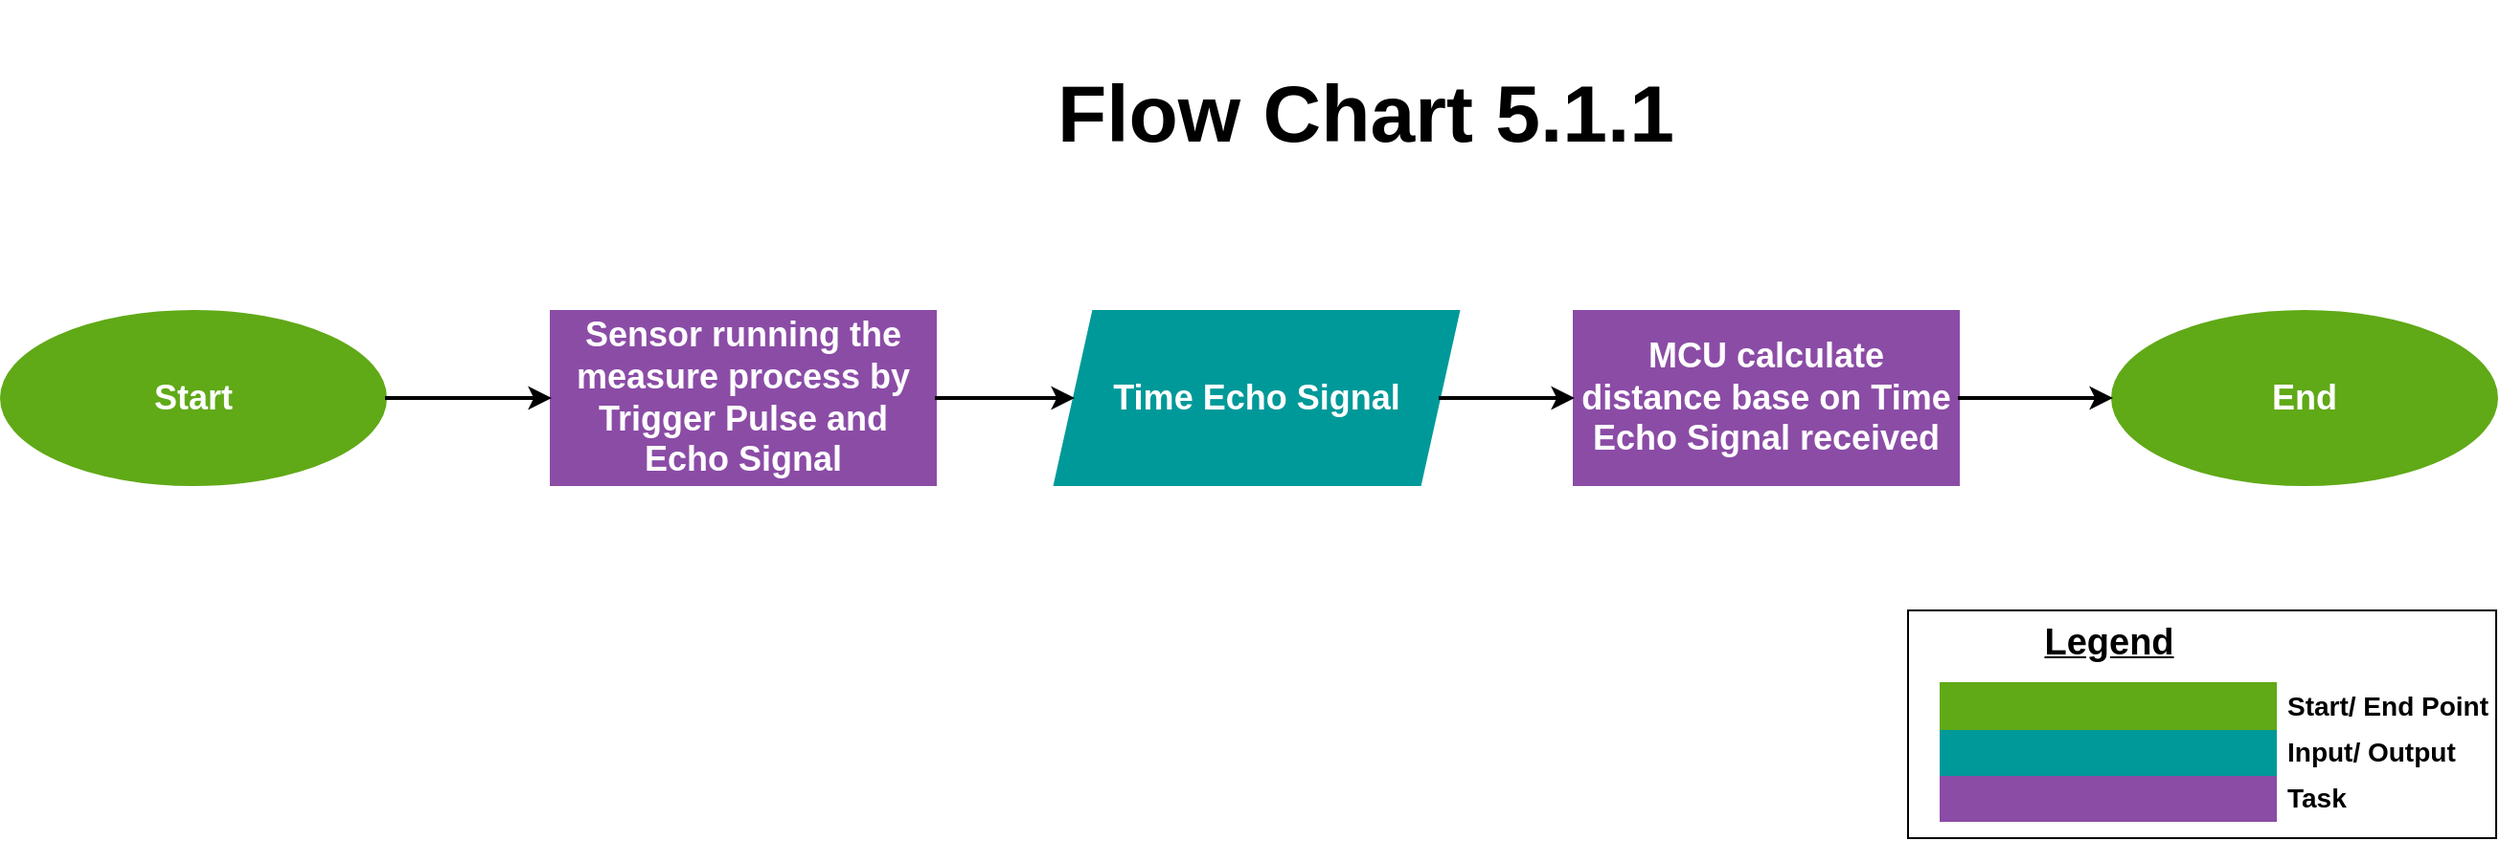 <mxfile version="24.5.5" type="device">
  <diagram id="zELgq5tSNa7VBjCSv0Qw" name="Trang-1">
    <mxGraphModel dx="1278" dy="1061" grid="0" gridSize="10" guides="1" tooltips="1" connect="1" arrows="1" fold="1" page="0" pageScale="1" pageWidth="827" pageHeight="1169" math="0" shadow="0">
      <root>
        <mxCell id="0" />
        <mxCell id="1" parent="0" />
        <mxCell id="TNIJo72slnBepN6M8ajg-1" value="Start" style="ellipse;whiteSpace=wrap;html=1;fontStyle=1;fontFamily=Helvetica;fontSize=18;strokeWidth=2;fillColor=#60a917;strokeColor=#60A917;fontColor=#ffffff;" parent="1" vertex="1">
          <mxGeometry x="-572" y="-257" width="200" height="90" as="geometry" />
        </mxCell>
        <mxCell id="TNIJo72slnBepN6M8ajg-5" value="Time Echo Signal" style="shape=parallelogram;perimeter=parallelogramPerimeter;whiteSpace=wrap;html=1;fixedSize=1;fontStyle=1;fontFamily=Helvetica;fontSize=18;strokeWidth=2;fillColor=#009999;fontColor=#ffffff;strokeColor=#009999;" parent="1" vertex="1">
          <mxGeometry x="-22" y="-257" width="210" height="90" as="geometry" />
        </mxCell>
        <mxCell id="TNIJo72slnBepN6M8ajg-6" value="MCU calculate distance base on Time Echo Signal received" style="rounded=0;whiteSpace=wrap;html=1;fontStyle=1;fontFamily=Helvetica;fontSize=18;strokeWidth=2;fillColor=#8B4CA6;fontColor=#ffffff;strokeColor=#8B4CA6;" parent="1" vertex="1">
          <mxGeometry x="249" y="-257" width="200" height="90" as="geometry" />
        </mxCell>
        <mxCell id="cNTWVorDY8vXj64ZJKox-11" value="End" style="ellipse;whiteSpace=wrap;html=1;fontStyle=1;fontFamily=Helvetica;fontSize=18;strokeWidth=2;fillColor=#60a917;strokeColor=#60A917;fontColor=#ffffff;" parent="1" vertex="1">
          <mxGeometry x="530" y="-257" width="200" height="90" as="geometry" />
        </mxCell>
        <mxCell id="cNTWVorDY8vXj64ZJKox-12" value="Sensor running the measure process by Trigger Pulse and Echo Signal" style="rounded=0;whiteSpace=wrap;html=1;fontStyle=1;fontFamily=Helvetica;fontSize=18;strokeWidth=2;fillColor=#8B4CA6;fontColor=#ffffff;strokeColor=#8B4CA6;" parent="1" vertex="1">
          <mxGeometry x="-285" y="-257" width="200" height="90" as="geometry" />
        </mxCell>
        <mxCell id="cNTWVorDY8vXj64ZJKox-13" value="Flow Chart 5.1.1" style="text;html=1;align=center;verticalAlign=middle;whiteSpace=wrap;rounded=0;fontSize=42;fontStyle=1" parent="1" vertex="1">
          <mxGeometry x="-40" y="-420" width="360" height="120" as="geometry" />
        </mxCell>
        <mxCell id="cNTWVorDY8vXj64ZJKox-35" value="" style="group" parent="1" vertex="1" connectable="0">
          <mxGeometry x="423" y="-101" width="307" height="119" as="geometry" />
        </mxCell>
        <mxCell id="cNTWVorDY8vXj64ZJKox-32" value="" style="rounded=0;whiteSpace=wrap;html=1;" parent="cNTWVorDY8vXj64ZJKox-35" vertex="1">
          <mxGeometry width="307" height="119" as="geometry" />
        </mxCell>
        <mxCell id="cNTWVorDY8vXj64ZJKox-22" value="" style="rounded=0;whiteSpace=wrap;html=1;fillColor=#8B4CA6;strokeColor=#8B4CA6;" parent="cNTWVorDY8vXj64ZJKox-35" vertex="1">
          <mxGeometry x="17" y="86" width="175" height="24" as="geometry" />
        </mxCell>
        <mxCell id="cNTWVorDY8vXj64ZJKox-26" value="" style="rounded=0;whiteSpace=wrap;html=1;fillColor=#009999;strokeColor=#009999;" parent="cNTWVorDY8vXj64ZJKox-35" vertex="1">
          <mxGeometry x="17" y="62" width="175" height="24" as="geometry" />
        </mxCell>
        <mxCell id="cNTWVorDY8vXj64ZJKox-27" value="" style="rounded=0;whiteSpace=wrap;html=1;fillColor=#60A917;strokeColor=#60A917;" parent="cNTWVorDY8vXj64ZJKox-35" vertex="1">
          <mxGeometry x="17" y="38" width="175" height="24" as="geometry" />
        </mxCell>
        <mxCell id="cNTWVorDY8vXj64ZJKox-28" value="Legend" style="text;html=1;align=center;verticalAlign=middle;whiteSpace=wrap;rounded=0;fontStyle=5;fontSize=19;" parent="cNTWVorDY8vXj64ZJKox-35" vertex="1">
          <mxGeometry x="74.5" y="2" width="60" height="30" as="geometry" />
        </mxCell>
        <mxCell id="cNTWVorDY8vXj64ZJKox-29" value="Start/ End Point" style="text;html=1;align=left;verticalAlign=middle;whiteSpace=wrap;rounded=0;fontStyle=1;fontSize=14;" parent="cNTWVorDY8vXj64ZJKox-35" vertex="1">
          <mxGeometry x="196" y="35" width="109" height="30" as="geometry" />
        </mxCell>
        <mxCell id="cNTWVorDY8vXj64ZJKox-30" value="Input/ Output" style="text;html=1;align=left;verticalAlign=middle;whiteSpace=wrap;rounded=0;fontStyle=1;fontSize=14;" parent="cNTWVorDY8vXj64ZJKox-35" vertex="1">
          <mxGeometry x="196" y="59" width="94" height="30" as="geometry" />
        </mxCell>
        <mxCell id="cNTWVorDY8vXj64ZJKox-31" value="Task" style="text;html=1;align=left;verticalAlign=middle;whiteSpace=wrap;rounded=0;fontStyle=1;fontSize=14;" parent="cNTWVorDY8vXj64ZJKox-35" vertex="1">
          <mxGeometry x="196" y="83" width="81" height="30" as="geometry" />
        </mxCell>
        <mxCell id="QAqyywDcdWNO-gWucOWL-1" value="" style="endArrow=classic;html=1;rounded=0;exitX=1;exitY=0.5;exitDx=0;exitDy=0;entryX=0;entryY=0.5;entryDx=0;entryDy=0;strokeWidth=2;" edge="1" parent="1" source="TNIJo72slnBepN6M8ajg-1" target="cNTWVorDY8vXj64ZJKox-12">
          <mxGeometry width="50" height="50" relative="1" as="geometry">
            <mxPoint x="-372" y="-125" as="sourcePoint" />
            <mxPoint x="-286" y="-210" as="targetPoint" />
          </mxGeometry>
        </mxCell>
        <mxCell id="QAqyywDcdWNO-gWucOWL-2" value="" style="endArrow=classic;html=1;rounded=0;strokeWidth=2;" edge="1" parent="1" source="cNTWVorDY8vXj64ZJKox-12" target="TNIJo72slnBepN6M8ajg-5">
          <mxGeometry width="50" height="50" relative="1" as="geometry">
            <mxPoint x="-106" y="-231" as="sourcePoint" />
            <mxPoint x="-19" y="-231" as="targetPoint" />
          </mxGeometry>
        </mxCell>
        <mxCell id="QAqyywDcdWNO-gWucOWL-3" value="" style="endArrow=classic;html=1;rounded=0;strokeWidth=2;" edge="1" parent="1" source="TNIJo72slnBepN6M8ajg-5" target="TNIJo72slnBepN6M8ajg-6">
          <mxGeometry width="50" height="50" relative="1" as="geometry">
            <mxPoint x="-75" y="-202" as="sourcePoint" />
            <mxPoint x="-2" y="-202" as="targetPoint" />
          </mxGeometry>
        </mxCell>
        <mxCell id="QAqyywDcdWNO-gWucOWL-4" value="" style="endArrow=classic;html=1;rounded=0;strokeWidth=2;" edge="1" parent="1" source="TNIJo72slnBepN6M8ajg-6" target="cNTWVorDY8vXj64ZJKox-11">
          <mxGeometry width="50" height="50" relative="1" as="geometry">
            <mxPoint x="188" y="-202" as="sourcePoint" />
            <mxPoint x="259" y="-202" as="targetPoint" />
          </mxGeometry>
        </mxCell>
      </root>
    </mxGraphModel>
  </diagram>
</mxfile>
